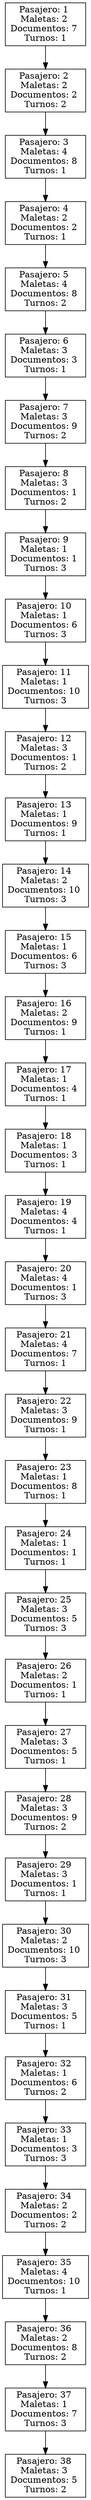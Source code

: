 digraph listaPasajeros { node[shape=record]; 
nodo1196010725[label=" Pasajero: 1 &#92;nMaletas: 2 &#92;nDocumentos: 7 &#92;nTurnos: 1"];
nodo1196010725->nodo1992476925;
nodo1992476925[label=" Pasajero: 2 &#92;nMaletas: 2 &#92;nDocumentos: 2 &#92;nTurnos: 2"];
nodo1992476925->nodo10573006;
nodo10573006[label=" Pasajero: 3 &#92;nMaletas: 4 &#92;nDocumentos: 8 &#92;nTurnos: 1"];
nodo10573006->nodo1997023046;
nodo1997023046[label=" Pasajero: 4 &#92;nMaletas: 2 &#92;nDocumentos: 2 &#92;nTurnos: 1"];
nodo1997023046->nodo2100073414;
nodo2100073414[label=" Pasajero: 5 &#92;nMaletas: 4 &#92;nDocumentos: 8 &#92;nTurnos: 2"];
nodo2100073414->nodo499722686;
nodo499722686[label=" Pasajero: 6 &#92;nMaletas: 3 &#92;nDocumentos: 3 &#92;nTurnos: 1"];
nodo499722686->nodo390339053;
nodo390339053[label=" Pasajero: 7 &#92;nMaletas: 3 &#92;nDocumentos: 9 &#92;nTurnos: 2"];
nodo390339053->nodo566246996;
nodo566246996[label=" Pasajero: 8 &#92;nMaletas: 3 &#92;nDocumentos: 1 &#92;nTurnos: 2"];
nodo566246996->nodo954940169;
nodo954940169[label=" Pasajero: 9 &#92;nMaletas: 1 &#92;nDocumentos: 1 &#92;nTurnos: 3"];
nodo954940169->nodo1824219507;
nodo1824219507[label=" Pasajero: 10 &#92;nMaletas: 1 &#92;nDocumentos: 6 &#92;nTurnos: 3"];
nodo1824219507->nodo1527219832;
nodo1527219832[label=" Pasajero: 11 &#92;nMaletas: 1 &#92;nDocumentos: 10 &#92;nTurnos: 3"];
nodo1527219832->nodo2073375186;
nodo2073375186[label=" Pasajero: 12 &#92;nMaletas: 3 &#92;nDocumentos: 1 &#92;nTurnos: 2"];
nodo2073375186->nodo449281754;
nodo449281754[label=" Pasajero: 13 &#92;nMaletas: 1 &#92;nDocumentos: 9 &#92;nTurnos: 1"];
nodo449281754->nodo759182344;
nodo759182344[label=" Pasajero: 14 &#92;nMaletas: 2 &#92;nDocumentos: 10 &#92;nTurnos: 3"];
nodo759182344->nodo1251165086;
nodo1251165086[label=" Pasajero: 15 &#92;nMaletas: 1 &#92;nDocumentos: 6 &#92;nTurnos: 3"];
nodo1251165086->nodo408608959;
nodo408608959[label=" Pasajero: 16 &#92;nMaletas: 2 &#92;nDocumentos: 9 &#92;nTurnos: 1"];
nodo408608959->nodo961182912;
nodo961182912[label=" Pasajero: 17 &#92;nMaletas: 1 &#92;nDocumentos: 4 &#92;nTurnos: 1"];
nodo961182912->nodo361164693;
nodo361164693[label=" Pasajero: 18 &#92;nMaletas: 1 &#92;nDocumentos: 3 &#92;nTurnos: 1"];
nodo361164693->nodo1163514120;
nodo1163514120[label=" Pasajero: 19 &#92;nMaletas: 4 &#92;nDocumentos: 4 &#92;nTurnos: 1"];
nodo1163514120->nodo180985348;
nodo180985348[label=" Pasajero: 20 &#92;nMaletas: 4 &#92;nDocumentos: 1 &#92;nTurnos: 3"];
nodo180985348->nodo1611620321;
nodo1611620321[label=" Pasajero: 21 &#92;nMaletas: 4 &#92;nDocumentos: 7 &#92;nTurnos: 1"];
nodo1611620321->nodo1121451570;
nodo1121451570[label=" Pasajero: 22 &#92;nMaletas: 3 &#92;nDocumentos: 9 &#92;nTurnos: 1"];
nodo1121451570->nodo1234020081;
nodo1234020081[label=" Pasajero: 23 &#92;nMaletas: 1 &#92;nDocumentos: 8 &#92;nTurnos: 1"];
nodo1234020081->nodo259139706;
nodo259139706[label=" Pasajero: 24 &#92;nMaletas: 1 &#92;nDocumentos: 1 &#92;nTurnos: 1"];
nodo259139706->nodo353934882;
nodo353934882[label=" Pasajero: 25 &#92;nMaletas: 3 &#92;nDocumentos: 5 &#92;nTurnos: 3"];
nodo353934882->nodo1749275869;
nodo1749275869[label=" Pasajero: 26 &#92;nMaletas: 2 &#92;nDocumentos: 1 &#92;nTurnos: 1"];
nodo1749275869->nodo1289571594;
nodo1289571594[label=" Pasajero: 27 &#92;nMaletas: 3 &#92;nDocumentos: 5 &#92;nTurnos: 1"];
nodo1289571594->nodo1391627539;
nodo1391627539[label=" Pasajero: 28 &#92;nMaletas: 3 &#92;nDocumentos: 9 &#92;nTurnos: 2"];
nodo1391627539->nodo63627489;
nodo63627489[label=" Pasajero: 29 &#92;nMaletas: 3 &#92;nDocumentos: 1 &#92;nTurnos: 1"];
nodo63627489->nodo1968777593;
nodo1968777593[label=" Pasajero: 30 &#92;nMaletas: 2 &#92;nDocumentos: 10 &#92;nTurnos: 3"];
nodo1968777593->nodo1397399493;
nodo1397399493[label=" Pasajero: 31 &#92;nMaletas: 3 &#92;nDocumentos: 5 &#92;nTurnos: 1"];
nodo1397399493->nodo353770154;
nodo353770154[label=" Pasajero: 32 &#92;nMaletas: 1 &#92;nDocumentos: 6 &#92;nTurnos: 2"];
nodo353770154->nodo1091513601;
nodo1091513601[label=" Pasajero: 33 &#92;nMaletas: 1 &#92;nDocumentos: 3 &#92;nTurnos: 3"];
nodo1091513601->nodo2099369656;
nodo2099369656[label=" Pasajero: 34 &#92;nMaletas: 2 &#92;nDocumentos: 2 &#92;nTurnos: 2"];
nodo2099369656->nodo2056444526;
nodo2056444526[label=" Pasajero: 35 &#92;nMaletas: 4 &#92;nDocumentos: 10 &#92;nTurnos: 1"];
nodo2056444526->nodo1601461468;
nodo1601461468[label=" Pasajero: 36 &#92;nMaletas: 2 &#92;nDocumentos: 8 &#92;nTurnos: 2"];
nodo1601461468->nodo1730876694;
nodo1730876694[label=" Pasajero: 37 &#92;nMaletas: 1 &#92;nDocumentos: 7 &#92;nTurnos: 3"];
nodo1730876694->nodo348953437;
nodo348953437[label=" Pasajero: 38 &#92;nMaletas: 3 &#92;nDocumentos: 5 &#92;nTurnos: 2"];

}
